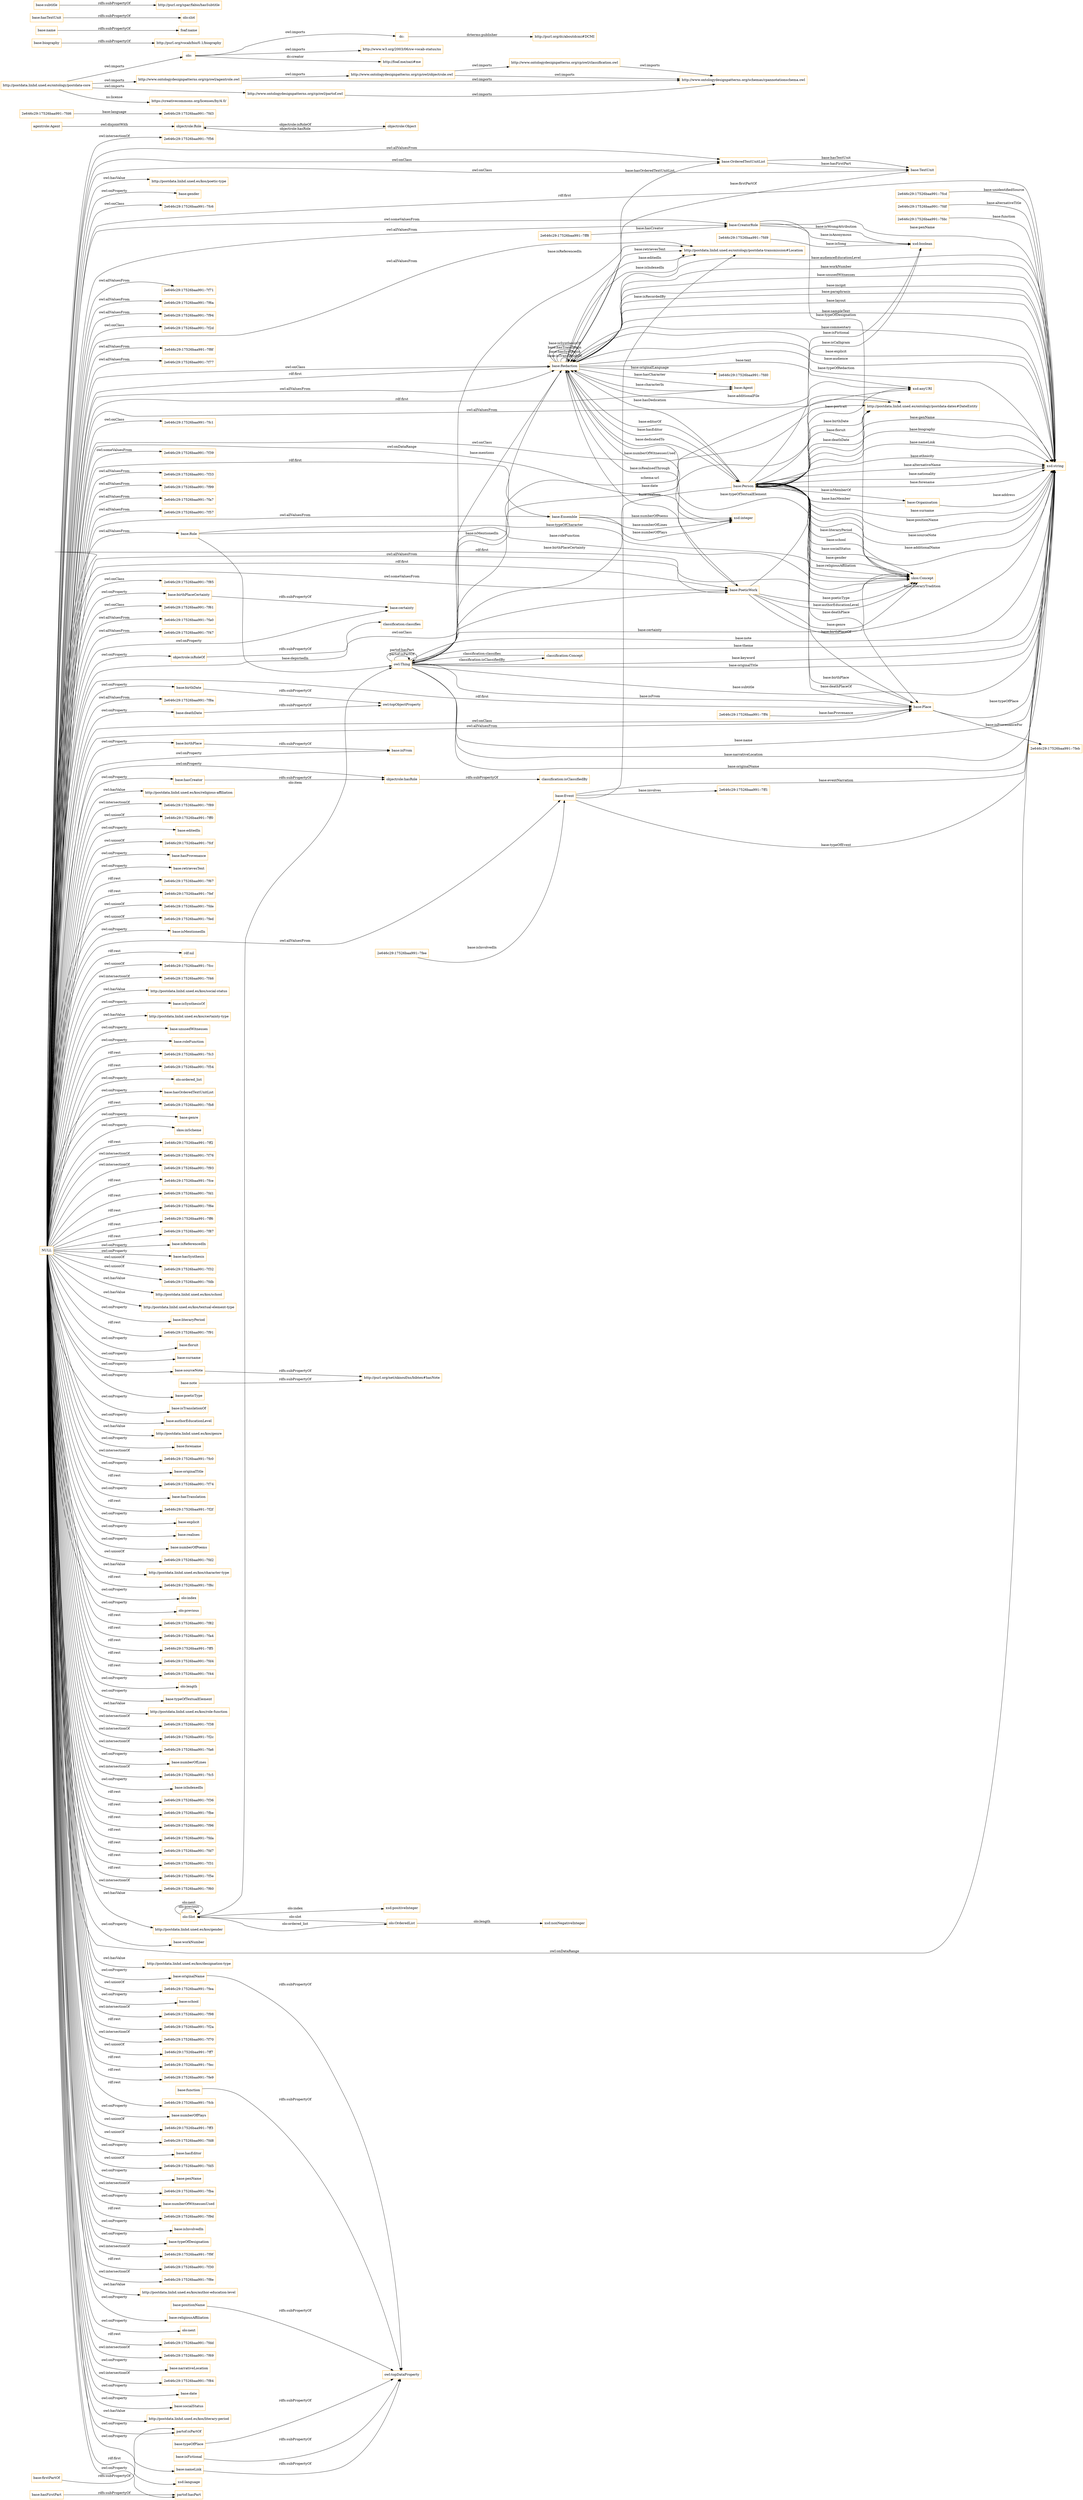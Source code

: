 digraph ar2dtool_diagram { 
rankdir=LR;
size="1501"
node [shape = rectangle, color="orange"]; "2e646c29:17526baa991:-7fc6" "base:Role" "base:OrderedTextUnitList" "2e646c29:17526baa991:-7f71" "2e646c29:17526baa991:-7feb" "2e646c29:17526baa991:-7ff1" "2e646c29:17526baa991:-7f6a" "2e646c29:17526baa991:-7f94" "agentrole:Agent" "2e646c29:17526baa991:-7f2d" "base:Agent" "2e646c29:17526baa991:-7f8f" "2e646c29:17526baa991:-7f77" "base:CreatorRole" "base:Person" "base:Organisation" "base:Redaction" "2e646c29:17526baa991:-7fc1" "2e646c29:17526baa991:-7fd9" "2e646c29:17526baa991:-7fcd" "base:Ensemble" "2e646c29:17526baa991:-7fdf" "2e646c29:17526baa991:-7f39" "base:TextUnit" "2e646c29:17526baa991:-7f33" "2e646c29:17526baa991:-7f99" "2e646c29:17526baa991:-7fa7" "2e646c29:17526baa991:-7f57" "skos:Concept" "http://postdata.linhd.uned.es/ontology/postdata-dates#DateEntity" "base:Place" "2e646c29:17526baa991:-7fdc" "2e646c29:17526baa991:-7f85" "base:Event" "2e646c29:17526baa991:-7f61" "2e646c29:17526baa991:-7fa0" "2e646c29:17526baa991:-7fd6" "2e646c29:17526baa991:-7f47" "http://postdata.linhd.uned.es/ontology/postdata-transmission#Location" "2e646c29:17526baa991:-7fee" "2e646c29:17526baa991:-7ff4" "2e646c29:17526baa991:-7ff8" "base:PoeticWork" "2e646c29:17526baa991:-7f8a" "owl:Thing" "objectrole:Role" "objectrole:Object" "olo:Slot" "olo:OrderedList" "classification:Concept" ; /*classes style*/
	"base:deathDate" -> "owl:topObjectProperty" [ label = "rdfs:subPropertyOf" ];
	"http://www.ontologydesignpatterns.org/cp/owl/objectrole.owl" -> "http://www.ontologydesignpatterns.org/cp/owl/classification.owl" [ label = "owl:imports" ];
	"http://www.ontologydesignpatterns.org/cp/owl/objectrole.owl" -> "http://www.ontologydesignpatterns.org/schemas/cpannotationschema.owl" [ label = "owl:imports" ];
	"http://www.ontologydesignpatterns.org/cp/owl/classification.owl" -> "http://www.ontologydesignpatterns.org/schemas/cpannotationschema.owl" [ label = "owl:imports" ];
	"base:firstPartOf" -> "partof:isPartOf" [ label = "rdfs:subPropertyOf" ];
	"agentrole:Agent" -> "objectrole:Role" [ label = "owl:disjointWith" ];
	"dc:" -> "http://purl.org/dc/aboutdcmi#DCMI" [ label = "dcterms:publisher" ];
	"olo:" -> "http://www.w3.org/2003/06/sw-vocab-status/ns" [ label = "owl:imports" ];
	"olo:" -> "dc:" [ label = "owl:imports" ];
	"olo:" -> "http://foaf.me/zazi#me" [ label = "dc:creator" ];
	"base:birthPlaceCertainty" -> "base:certainty" [ label = "rdfs:subPropertyOf" ];
	"base:biography" -> "http://purl.org/vocab/bio/0.1/biography" [ label = "rdfs:subPropertyOf" ];
	"objectrole:isRoleOf" -> "classification:classifies" [ label = "rdfs:subPropertyOf" ];
	"base:nameLink" -> "owl:topDataProperty" [ label = "rdfs:subPropertyOf" ];
	"base:sourceNote" -> "http://purl.org/net/nknouf/ns/bibtex#hasNote" [ label = "rdfs:subPropertyOf" ];
	"base:name" -> "foaf:name" [ label = "rdfs:subPropertyOf" ];
	"base:hasTextUnit" -> "olo:slot" [ label = "rdfs:subPropertyOf" ];
	"NULL" -> "base:birthPlace" [ label = "owl:onProperty" ];
	"NULL" -> "http://postdata.linhd.uned.es/kos/religious-affiliation" [ label = "owl:hasValue" ];
	"NULL" -> "base:PoeticWork" [ label = "owl:allValuesFrom" ];
	"NULL" -> "2e646c29:17526baa991:-7f89" [ label = "owl:intersectionOf" ];
	"NULL" -> "2e646c29:17526baa991:-7fc1" [ label = "owl:onClass" ];
	"NULL" -> "base:CreatorRole" [ label = "owl:someValuesFrom" ];
	"NULL" -> "2e646c29:17526baa991:-7ff0" [ label = "owl:unionOf" ];
	"NULL" -> "base:editedIn" [ label = "owl:onProperty" ];
	"NULL" -> "2e646c29:17526baa991:-7fcf" [ label = "owl:unionOf" ];
	"NULL" -> "base:Place" [ label = "rdf:first" ];
	"NULL" -> "base:hasProvenance" [ label = "owl:onProperty" ];
	"NULL" -> "base:retrievesText" [ label = "owl:onProperty" ];
	"NULL" -> "2e646c29:17526baa991:-7f71" [ label = "owl:allValuesFrom" ];
	"NULL" -> "2e646c29:17526baa991:-7f67" [ label = "rdf:rest" ];
	"NULL" -> "2e646c29:17526baa991:-7f8f" [ label = "owl:allValuesFrom" ];
	"NULL" -> "2e646c29:17526baa991:-7fef" [ label = "rdf:rest" ];
	"NULL" -> "2e646c29:17526baa991:-7fde" [ label = "owl:unionOf" ];
	"NULL" -> "2e646c29:17526baa991:-7fed" [ label = "owl:unionOf" ];
	"NULL" -> "2e646c29:17526baa991:-7fa0" [ label = "owl:allValuesFrom" ];
	"NULL" -> "base:PoeticWork" [ label = "rdf:first" ];
	"NULL" -> "base:isMentionedIn" [ label = "owl:onProperty" ];
	"NULL" -> "base:birthDate" [ label = "owl:onProperty" ];
	"NULL" -> "rdf:nil" [ label = "rdf:rest" ];
	"NULL" -> "2e646c29:17526baa991:-7f99" [ label = "owl:allValuesFrom" ];
	"NULL" -> "2e646c29:17526baa991:-7fcc" [ label = "owl:unionOf" ];
	"NULL" -> "2e646c29:17526baa991:-7f46" [ label = "owl:intersectionOf" ];
	"NULL" -> "2e646c29:17526baa991:-7f94" [ label = "owl:allValuesFrom" ];
	"NULL" -> "http://postdata.linhd.uned.es/kos/social-status" [ label = "owl:hasValue" ];
	"NULL" -> "base:isSynthesisOf" [ label = "owl:onProperty" ];
	"NULL" -> "base:birthPlaceCertainty" [ label = "owl:onProperty" ];
	"NULL" -> "2e646c29:17526baa991:-7f6a" [ label = "owl:allValuesFrom" ];
	"NULL" -> "http://postdata.linhd.uned.es/kos/certainty-type" [ label = "owl:hasValue" ];
	"NULL" -> "2e646c29:17526baa991:-7f47" [ label = "owl:allValuesFrom" ];
	"NULL" -> "base:unusedWitnesses" [ label = "owl:onProperty" ];
	"NULL" -> "objectrole:isRoleOf" [ label = "owl:onProperty" ];
	"NULL" -> "base:roleFunction" [ label = "owl:onProperty" ];
	"NULL" -> "2e646c29:17526baa991:-7fc3" [ label = "rdf:rest" ];
	"NULL" -> "2e646c29:17526baa991:-7f54" [ label = "rdf:rest" ];
	"NULL" -> "partof:isPartOf" [ label = "owl:onProperty" ];
	"NULL" -> "olo:ordered_list" [ label = "owl:onProperty" ];
	"NULL" -> "base:hasOrderedTextUnitList" [ label = "owl:onProperty" ];
	"NULL" -> "2e646c29:17526baa991:-7fb8" [ label = "rdf:rest" ];
	"NULL" -> "base:Role" [ label = "owl:allValuesFrom" ];
	"NULL" -> "base:genre" [ label = "owl:onProperty" ];
	"NULL" -> "skos:inScheme" [ label = "owl:onProperty" ];
	"NULL" -> "base:OrderedTextUnitList" [ label = "owl:allValuesFrom" ];
	"NULL" -> "base:CreatorRole" [ label = "owl:allValuesFrom" ];
	"NULL" -> "2e646c29:17526baa991:-7ff2" [ label = "rdf:rest" ];
	"NULL" -> "2e646c29:17526baa991:-7f76" [ label = "owl:intersectionOf" ];
	"NULL" -> "2e646c29:17526baa991:-7f93" [ label = "owl:intersectionOf" ];
	"NULL" -> "http://postdata.linhd.uned.es/ontology/postdata-dates#DateEntity" [ label = "owl:onClass" ];
	"NULL" -> "2e646c29:17526baa991:-7fce" [ label = "rdf:rest" ];
	"NULL" -> "2e646c29:17526baa991:-7fd1" [ label = "rdf:rest" ];
	"NULL" -> "base:Ensemble" [ label = "owl:allValuesFrom" ];
	"NULL" -> "2e646c29:17526baa991:-7f6e" [ label = "rdf:rest" ];
	"NULL" -> "2e646c29:17526baa991:-7ff6" [ label = "rdf:rest" ];
	"NULL" -> "2e646c29:17526baa991:-7f87" [ label = "rdf:rest" ];
	"NULL" -> "base:isReferencedIn" [ label = "owl:onProperty" ];
	"NULL" -> "base:hasSynthesis" [ label = "owl:onProperty" ];
	"NULL" -> "2e646c29:17526baa991:-7f32" [ label = "owl:unionOf" ];
	"NULL" -> "2e646c29:17526baa991:-7fdb" [ label = "owl:unionOf" ];
	"NULL" -> "base:Agent" [ label = "rdf:first" ];
	"NULL" -> "http://postdata.linhd.uned.es/kos/school" [ label = "owl:hasValue" ];
	"NULL" -> "skos:Concept" [ label = "rdf:first" ];
	"NULL" -> "http://postdata.linhd.uned.es/kos/textual-element-type" [ label = "owl:hasValue" ];
	"NULL" -> "base:literaryPeriod" [ label = "owl:onProperty" ];
	"NULL" -> "2e646c29:17526baa991:-7f91" [ label = "rdf:rest" ];
	"NULL" -> "base:floruit" [ label = "owl:onProperty" ];
	"NULL" -> "base:surname" [ label = "owl:onProperty" ];
	"NULL" -> "xsd:string" [ label = "owl:onDataRange" ];
	"NULL" -> "base:poeticType" [ label = "owl:onProperty" ];
	"NULL" -> "base:isTranslationOf" [ label = "owl:onProperty" ];
	"NULL" -> "base:authorEducationLevel" [ label = "owl:onProperty" ];
	"NULL" -> "http://postdata.linhd.uned.es/kos/genre" [ label = "owl:hasValue" ];
	"NULL" -> "base:forename" [ label = "owl:onProperty" ];
	"NULL" -> "2e646c29:17526baa991:-7fc0" [ label = "owl:intersectionOf" ];
	"NULL" -> "base:originalTitle" [ label = "owl:onProperty" ];
	"NULL" -> "2e646c29:17526baa991:-7f74" [ label = "rdf:rest" ];
	"NULL" -> "base:hasTranslation" [ label = "owl:onProperty" ];
	"NULL" -> "2e646c29:17526baa991:-7f2f" [ label = "rdf:rest" ];
	"NULL" -> "base:Redaction" [ label = "owl:allValuesFrom" ];
	"NULL" -> "base:explicit" [ label = "owl:onProperty" ];
	"NULL" -> "base:realises" [ label = "owl:onProperty" ];
	"NULL" -> "2e646c29:17526baa991:-7fa7" [ label = "owl:allValuesFrom" ];
	"NULL" -> "base:PoeticWork" [ label = "owl:someValuesFrom" ];
	"NULL" -> "base:numberOfPoems" [ label = "owl:onProperty" ];
	"NULL" -> "2e646c29:17526baa991:-7f85" [ label = "owl:onClass" ];
	"NULL" -> "2e646c29:17526baa991:-7fd2" [ label = "owl:unionOf" ];
	"NULL" -> "http://postdata.linhd.uned.es/kos/character-type" [ label = "owl:hasValue" ];
	"NULL" -> "2e646c29:17526baa991:-7f8c" [ label = "rdf:rest" ];
	"NULL" -> "olo:index" [ label = "owl:onProperty" ];
	"NULL" -> "olo:previous" [ label = "owl:onProperty" ];
	"NULL" -> "2e646c29:17526baa991:-7f82" [ label = "rdf:rest" ];
	"NULL" -> "2e646c29:17526baa991:-7fa4" [ label = "rdf:rest" ];
	"NULL" -> "2e646c29:17526baa991:-7ff5" [ label = "rdf:rest" ];
	"NULL" -> "2e646c29:17526baa991:-7fd4" [ label = "rdf:rest" ];
	"NULL" -> "2e646c29:17526baa991:-7f61" [ label = "owl:onClass" ];
	"NULL" -> "base:PoeticWork" [ label = "owl:onClass" ];
	"NULL" -> "2e646c29:17526baa991:-7f57" [ label = "owl:allValuesFrom" ];
	"NULL" -> "2e646c29:17526baa991:-7f44" [ label = "rdf:rest" ];
	"NULL" -> "xsd:string" [ label = "rdf:first" ];
	"NULL" -> "olo:length" [ label = "owl:onProperty" ];
	"NULL" -> "base:typeOfTextualElement" [ label = "owl:onProperty" ];
	"NULL" -> "http://postdata.linhd.uned.es/kos/role-function" [ label = "owl:hasValue" ];
	"NULL" -> "2e646c29:17526baa991:-7f38" [ label = "owl:intersectionOf" ];
	"NULL" -> "2e646c29:17526baa991:-7f2c" [ label = "owl:intersectionOf" ];
	"NULL" -> "2e646c29:17526baa991:-7fa6" [ label = "owl:intersectionOf" ];
	"NULL" -> "base:numberOfLines" [ label = "owl:onProperty" ];
	"NULL" -> "2e646c29:17526baa991:-7fc5" [ label = "owl:intersectionOf" ];
	"NULL" -> "base:isIndexedIn" [ label = "owl:onProperty" ];
	"NULL" -> "2e646c29:17526baa991:-7fc6" [ label = "owl:onClass" ];
	"NULL" -> "2e646c29:17526baa991:-7f36" [ label = "rdf:rest" ];
	"NULL" -> "2e646c29:17526baa991:-7fbe" [ label = "rdf:rest" ];
	"NULL" -> "2e646c29:17526baa991:-7f96" [ label = "rdf:rest" ];
	"NULL" -> "2e646c29:17526baa991:-7fda" [ label = "rdf:rest" ];
	"NULL" -> "2e646c29:17526baa991:-7fd7" [ label = "rdf:rest" ];
	"NULL" -> "2e646c29:17526baa991:-7f31" [ label = "rdf:rest" ];
	"NULL" -> "2e646c29:17526baa991:-7f33" [ label = "owl:allValuesFrom" ];
	"NULL" -> "2e646c29:17526baa991:-7f5e" [ label = "rdf:rest" ];
	"NULL" -> "2e646c29:17526baa991:-7f60" [ label = "owl:intersectionOf" ];
	"NULL" -> "http://postdata.linhd.uned.es/kos/gender" [ label = "owl:hasValue" ];
	"NULL" -> "base:workNumber" [ label = "owl:onProperty" ];
	"NULL" -> "base:hasCreator" [ label = "owl:onProperty" ];
	"NULL" -> "http://postdata.linhd.uned.es/kos/designation-type" [ label = "owl:hasValue" ];
	"NULL" -> "base:deathDate" [ label = "owl:onProperty" ];
	"NULL" -> "base:isFrom" [ label = "owl:onProperty" ];
	"NULL" -> "2e646c29:17526baa991:-7fea" [ label = "owl:unionOf" ];
	"NULL" -> "base:Redaction" [ label = "owl:onClass" ];
	"NULL" -> "base:school" [ label = "owl:onProperty" ];
	"NULL" -> "2e646c29:17526baa991:-7f8a" [ label = "owl:allValuesFrom" ];
	"NULL" -> "xsd:integer" [ label = "owl:onDataRange" ];
	"NULL" -> "2e646c29:17526baa991:-7f98" [ label = "owl:intersectionOf" ];
	"NULL" -> "2e646c29:17526baa991:-7f2a" [ label = "rdf:rest" ];
	"NULL" -> "2e646c29:17526baa991:-7f70" [ label = "owl:intersectionOf" ];
	"NULL" -> "2e646c29:17526baa991:-7ff7" [ label = "owl:unionOf" ];
	"NULL" -> "2e646c29:17526baa991:-7fec" [ label = "rdf:rest" ];
	"NULL" -> "2e646c29:17526baa991:-7fe9" [ label = "rdf:rest" ];
	"NULL" -> "2e646c29:17526baa991:-7fcb" [ label = "rdf:rest" ];
	"NULL" -> "objectrole:hasRole" [ label = "owl:onProperty" ];
	"NULL" -> "2e646c29:17526baa991:-7f39" [ label = "owl:someValuesFrom" ];
	"NULL" -> "partof:hasPart" [ label = "owl:onProperty" ];
	"NULL" -> "base:Place" [ label = "owl:onClass" ];
	"NULL" -> "base:numberOfPlays" [ label = "owl:onProperty" ];
	"NULL" -> "2e646c29:17526baa991:-7ff3" [ label = "owl:unionOf" ];
	"NULL" -> "2e646c29:17526baa991:-7fd8" [ label = "owl:unionOf" ];
	"NULL" -> "base:hasEditor" [ label = "owl:onProperty" ];
	"NULL" -> "base:nameLink" [ label = "owl:onProperty" ];
	"NULL" -> "base:Ensemble" [ label = "rdf:first" ];
	"NULL" -> "2e646c29:17526baa991:-7fd5" [ label = "owl:unionOf" ];
	"NULL" -> "base:penName" [ label = "owl:onProperty" ];
	"NULL" -> "2e646c29:17526baa991:-7fba" [ label = "owl:intersectionOf" ];
	"NULL" -> "base:numberOfWitnessesUsed" [ label = "owl:onProperty" ];
	"NULL" -> "2e646c29:17526baa991:-7f9d" [ label = "rdf:rest" ];
	"NULL" -> "base:isInvolvedIn" [ label = "owl:onProperty" ];
	"NULL" -> "base:typeOfDesignation" [ label = "owl:onProperty" ];
	"NULL" -> "2e646c29:17526baa991:-7f9f" [ label = "owl:intersectionOf" ];
	"NULL" -> "http://postdata.linhd.uned.es/ontology/postdata-transmission#Location" [ label = "owl:allValuesFrom" ];
	"NULL" -> "base:Redaction" [ label = "rdf:first" ];
	"NULL" -> "2e646c29:17526baa991:-7f2d" [ label = "owl:onClass" ];
	"NULL" -> "2e646c29:17526baa991:-7f30" [ label = "rdf:rest" ];
	"NULL" -> "2e646c29:17526baa991:-7f8e" [ label = "owl:intersectionOf" ];
	"NULL" -> "http://postdata.linhd.uned.es/kos/author-education-level" [ label = "owl:hasValue" ];
	"NULL" -> "base:originalName" [ label = "owl:onProperty" ];
	"NULL" -> "base:religiousAffiliation" [ label = "owl:onProperty" ];
	"NULL" -> "olo:next" [ label = "owl:onProperty" ];
	"NULL" -> "base:sourceNote" [ label = "owl:onProperty" ];
	"NULL" -> "2e646c29:17526baa991:-7fdd" [ label = "rdf:rest" ];
	"NULL" -> "2e646c29:17526baa991:-7f69" [ label = "owl:intersectionOf" ];
	"NULL" -> "base:narrativeLocation" [ label = "owl:onProperty" ];
	"NULL" -> "2e646c29:17526baa991:-7f77" [ label = "owl:allValuesFrom" ];
	"NULL" -> "2e646c29:17526baa991:-7f84" [ label = "owl:intersectionOf" ];
	"NULL" -> "base:certainty" [ label = "owl:onProperty" ];
	"NULL" -> "base:date" [ label = "owl:onProperty" ];
	"NULL" -> "base:TextUnit" [ label = "owl:onClass" ];
	"NULL" -> "base:Place" [ label = "owl:allValuesFrom" ];
	"NULL" -> "base:socialStatus" [ label = "owl:onProperty" ];
	"NULL" -> "http://postdata.linhd.uned.es/kos/literary-period" [ label = "owl:hasValue" ];
	"NULL" -> "http://postdata.linhd.uned.es/ontology/postdata-dates#DateEntity" [ label = "owl:allValuesFrom" ];
	"NULL" -> "xsd:language" [ label = "rdf:first" ];
	"NULL" -> "2e646c29:17526baa991:-7f56" [ label = "owl:intersectionOf" ];
	"NULL" -> "http://postdata.linhd.uned.es/kos/poetic-type" [ label = "owl:hasValue" ];
	"NULL" -> "base:gender" [ label = "owl:onProperty" ];
	"NULL" -> "base:OrderedTextUnitList" [ label = "owl:onClass" ];
	"NULL" -> "base:Event" [ label = "owl:allValuesFrom" ];
	"base:hasFirstPart" -> "partof:hasPart" [ label = "rdfs:subPropertyOf" ];
	"base:hasCreator" -> "objectrole:hasRole" [ label = "rdfs:subPropertyOf" ];
	"base:birthPlace" -> "base:isFrom" [ label = "rdfs:subPropertyOf" ];
	"http://www.ontologydesignpatterns.org/cp/owl/agentrole.owl" -> "http://www.ontologydesignpatterns.org/cp/owl/objectrole.owl" [ label = "owl:imports" ];
	"http://www.ontologydesignpatterns.org/cp/owl/agentrole.owl" -> "http://www.ontologydesignpatterns.org/schemas/cpannotationschema.owl" [ label = "owl:imports" ];
	"base:isFictional" -> "owl:topDataProperty" [ label = "rdfs:subPropertyOf" ];
	"base:subtitle" -> "http://purl.org/spar/fabio/hasSubtitle" [ label = "rdfs:subPropertyOf" ];
	"base:function" -> "owl:topDataProperty" [ label = "rdfs:subPropertyOf" ];
	"base:originalName" -> "owl:topDataProperty" [ label = "rdfs:subPropertyOf" ];
	"http://www.ontologydesignpatterns.org/cp/owl/partof.owl" -> "http://www.ontologydesignpatterns.org/schemas/cpannotationschema.owl" [ label = "owl:imports" ];
	"http://postdata.linhd.uned.es/ontology/postdata-core" -> "https://creativecommons.org/licenses/by/4.0/" [ label = "ns:license" ];
	"http://postdata.linhd.uned.es/ontology/postdata-core" -> "http://www.ontologydesignpatterns.org/cp/owl/partof.owl" [ label = "owl:imports" ];
	"http://postdata.linhd.uned.es/ontology/postdata-core" -> "http://www.ontologydesignpatterns.org/cp/owl/agentrole.owl" [ label = "owl:imports" ];
	"http://postdata.linhd.uned.es/ontology/postdata-core" -> "olo:" [ label = "owl:imports" ];
	"base:note" -> "http://purl.org/net/nknouf/ns/bibtex#hasNote" [ label = "rdfs:subPropertyOf" ];
	"base:birthDate" -> "owl:topObjectProperty" [ label = "rdfs:subPropertyOf" ];
	"base:positionName" -> "owl:topDataProperty" [ label = "rdfs:subPropertyOf" ];
	"objectrole:hasRole" -> "classification:isClassifiedBy" [ label = "rdfs:subPropertyOf" ];
	"base:typeOfPlace" -> "owl:topDataProperty" [ label = "rdfs:subPropertyOf" ];
	"base:Redaction" -> "owl:Thing" [ label = "base:mentions" ];
	"base:Person" -> "xsd:boolean" [ label = "base:isFictional" ];
	"owl:Thing" -> "xsd:string" [ label = "base:narrativeLocation" ];
	"base:CreatorRole" -> "xsd:string" [ label = "base:penName" ];
	"base:Person" -> "base:Place" [ label = "base:deathPlace" ];
	"base:Ensemble" -> "xsd:integer" [ label = "base:numberOfLines" ];
	"base:Redaction" -> "xsd:string" [ label = "base:audienceEducationLevel" ];
	"base:Event" -> "xsd:string" [ label = "base:eventNarration" ];
	"base:Redaction" -> "xsd:string" [ label = "base:workNumber" ];
	"owl:Thing" -> "xsd:string" [ label = "base:originalName" ];
	"base:OrderedTextUnitList" -> "base:TextUnit" [ label = "base:hasTextUnit" ];
	"base:Redaction" -> "base:Person" [ label = "base:hasEditor" ];
	"olo:Slot" -> "olo:Slot" [ label = "olo:previous" ];
	"base:Redaction" -> "xsd:string" [ label = "base:unusedWitnesses" ];
	"base:Place" -> "base:Person" [ label = "base:deathPlaceOf" ];
	"base:Person" -> "http://postdata.linhd.uned.es/ontology/postdata-dates#DateEntity" [ label = "base:floruit" ];
	"base:Person" -> "xsd:string" [ label = "base:surname" ];
	"base:Person" -> "xsd:string" [ label = "base:positionName" ];
	"classification:Concept" -> "owl:Thing" [ label = "classification:classifies" ];
	"2e646c29:17526baa991:-7ff8" -> "base:CreatorRole" [ label = "base:hasCreator" ];
	"base:Redaction" -> "xsd:string" [ label = "base:paraphrasis" ];
	"base:Person" -> "base:Redaction" [ label = "base:hasDedication" ];
	"base:Event" -> "xsd:string" [ label = "base:typeOfEvent" ];
	"base:Person" -> "http://postdata.linhd.uned.es/ontology/postdata-dates#DateEntity" [ label = "base:deathDate" ];
	"base:Person" -> "base:Place" [ label = "base:birthPlace" ];
	"base:Event" -> "http://postdata.linhd.uned.es/ontology/postdata-transmission#Location" [ label = "base:isRecordedBy" ];
	"base:CreatorRole" -> "xsd:boolean" [ label = "base:isAnonymous" ];
	"base:Redaction" -> "base:Agent" [ label = "base:hasCharacter" ];
	"base:Redaction" -> "xsd:anyURI" [ label = "base:text" ];
	"base:Redaction" -> "xsd:anyURI" [ label = "base:additionalFile" ];
	"base:Person" -> "base:Organisation" [ label = "base:isMemberOf" ];
	"base:Redaction" -> "xsd:string" [ label = "base:layout" ];
	"base:PoeticWork" -> "xsd:boolean" [ label = "base:isCalligram" ];
	"olo:Slot" -> "olo:OrderedList" [ label = "olo:ordered_list" ];
	"base:Redaction" -> "http://postdata.linhd.uned.es/ontology/postdata-transmission#Location" [ label = "base:editedIn" ];
	"base:Redaction" -> "skos:Concept" [ label = "base:typeOfTextualElement" ];
	"olo:OrderedList" -> "xsd:nonNegativeInteger" [ label = "olo:length" ];
	"2e646c29:17526baa991:-7fee" -> "base:Event" [ label = "base:isInvolvedIn" ];
	"base:PoeticWork" -> "base:Redaction" [ label = "base:isRealisedThrough" ];
	"base:Redaction" -> "base:PoeticWork" [ label = "base:realises" ];
	"base:Person" -> "skos:Concept" [ label = "base:religiousAffiliation" ];
	"base:Person" -> "xsd:string" [ label = "base:sourceNote" ];
	"base:Redaction" -> "xsd:string" [ label = "base:sampleText" ];
	"base:Redaction" -> "xsd:string" [ label = "base:incipit" ];
	"base:Person" -> "http://postdata.linhd.uned.es/ontology/postdata-dates#DateEntity" [ label = "base:birthDate" ];
	"base:Person" -> "owl:Thing" [ label = "base:birthPlaceCertainty" ];
	"base:Person" -> "skos:Concept" [ label = "base:literaryPeriod" ];
	"base:Person" -> "xsd:string" [ label = "base:additionalName" ];
	"base:Person" -> "xsd:string" [ label = "base:genName" ];
	"base:Person" -> "base:Redaction" [ label = "base:editorOf" ];
	"base:CreatorRole" -> "skos:Concept" [ label = "base:typeOfDesignation" ];
	"base:Person" -> "xsd:string" [ label = "base:biography" ];
	"base:Redaction" -> "base:Redaction" [ label = "base:isTranslationOf" ];
	"owl:Thing" -> "skos:Concept" [ label = "base:certainty" ];
	"base:Redaction" -> "base:Redaction" [ label = "base:hasSynthesis" ];
	"olo:OrderedList" -> "olo:Slot" [ label = "olo:slot" ];
	"base:Person" -> "skos:Concept" [ label = "base:school" ];
	"olo:Slot" -> "olo:Slot" [ label = "olo:next" ];
	"owl:Thing" -> "xsd:anyURI" [ label = "schema:url" ];
	"owl:Thing" -> "http://postdata.linhd.uned.es/ontology/postdata-transmission#Location" [ label = "base:isReferencedIn" ];
	"base:PoeticWork" -> "xsd:string" [ label = "base:literaryTradition" ];
	"owl:Thing" -> "xsd:string" [ label = "base:note" ];
	"2e646c29:17526baa991:-7fcd" -> "xsd:string" [ label = "base:unidentifiedSource" ];
	"owl:Thing" -> "xsd:string" [ label = "base:theme" ];
	"base:Event" -> "2e646c29:17526baa991:-7ff1" [ label = "base:involves" ];
	"base:Role" -> "skos:Concept" [ label = "base:roleFunction" ];
	"base:PoeticWork" -> "skos:Concept" [ label = "base:poeticType" ];
	"olo:Slot" -> "owl:Thing" [ label = "olo:item" ];
	"base:Place" -> "xsd:string" [ label = "base:typeOfPlace" ];
	"2e646c29:17526baa991:-7fd9" -> "xsd:boolean" [ label = "base:isSong" ];
	"base:Person" -> "xsd:string" [ label = "base:nameLink" ];
	"base:Ensemble" -> "xsd:integer" [ label = "base:numberOfPlays" ];
	"base:Place" -> "base:Person" [ label = "base:birthPlaceOf" ];
	"base:Redaction" -> "http://postdata.linhd.uned.es/ontology/postdata-transmission#Location" [ label = "base:isIndexedIn" ];
	"base:Person" -> "xsd:string" [ label = "base:ethnicity" ];
	"owl:Thing" -> "xsd:string" [ label = "base:keyword" ];
	"base:Redaction" -> "xsd:string" [ label = "base:commentary" ];
	"base:Redaction" -> "base:OrderedTextUnitList" [ label = "base:hasOrderedTextUnitList" ];
	"owl:Thing" -> "xsd:string" [ label = "base:originalTitle" ];
	"base:Person" -> "skos:Concept" [ label = "base:socialStatus" ];
	"owl:Thing" -> "classification:Concept" [ label = "classification:isClassifiedBy" ];
	"owl:Thing" -> "owl:Thing" [ label = "partof:isPartOf" ];
	"olo:Slot" -> "xsd:positiveInteger" [ label = "olo:index" ];
	"2e646c29:17526baa991:-7fdc" -> "xsd:string" [ label = "base:function" ];
	"base:PoeticWork" -> "skos:Concept" [ label = "base:authorEducationLevel" ];
	"owl:Thing" -> "base:Place" [ label = "base:isFrom" ];
	"base:Redaction" -> "base:Redaction" [ label = "base:hasTranslation" ];
	"base:CreatorRole" -> "xsd:boolean" [ label = "base:isWrongAttribution" ];
	"owl:Thing" -> "http://postdata.linhd.uned.es/ontology/postdata-dates#DateEntity" [ label = "base:date" ];
	"base:TextUnit" -> "base:Redaction" [ label = "base:firstPartOf" ];
	"base:Person" -> "xsd:string" [ label = "base:alternativeName" ];
	"objectrole:Object" -> "objectrole:Role" [ label = "objectrole:hasRole" ];
	"2e646c29:17526baa991:-7ff4" -> "base:Place" [ label = "base:hasProvenance" ];
	"base:Person" -> "xsd:string" [ label = "base:nationality" ];
	"owl:Thing" -> "base:Redaction" [ label = "base:isMentionedIn" ];
	"base:OrderedTextUnitList" -> "base:TextUnit" [ label = "base:hasFirstPart" ];
	"base:Person" -> "xsd:anyURI" [ label = "base:portrait" ];
	"2e646c29:17526baa991:-7fdf" -> "xsd:string" [ label = "base:alternativeTitle" ];
	"base:Organisation" -> "xsd:string" [ label = "base:address" ];
	"base:Role" -> "skos:Concept" [ label = "base:typeOfCharacter" ];
	"base:Organisation" -> "base:Person" [ label = "base:hasMember" ];
	"base:Place" -> "2e646c29:17526baa991:-7feb" [ label = "base:isProvenanceFor" ];
	"base:Redaction" -> "xsd:string" [ label = "base:explicit" ];
	"owl:Thing" -> "xsd:string" [ label = "base:subtitle" ];
	"base:Redaction" -> "http://postdata.linhd.uned.es/ontology/postdata-transmission#Location" [ label = "base:retrievesText" ];
	"base:Person" -> "skos:Concept" [ label = "base:gender" ];
	"base:PoeticWork" -> "skos:Concept" [ label = "base:genre" ];
	"owl:Thing" -> "xsd:string" [ label = "base:name" ];
	"base:Redaction" -> "base:Person" [ label = "base:dedicatedTo" ];
	"base:Person" -> "xsd:string" [ label = "base:forename" ];
	"base:Redaction" -> "xsd:string" [ label = "base:audience" ];
	"base:Ensemble" -> "xsd:integer" [ label = "base:numberOfPoems" ];
	"base:Redaction" -> "xsd:string" [ label = "base:typeOfRedaction" ];
	"base:Redaction" -> "xsd:integer" [ label = "base:numberOfWitnessesUsed" ];
	"base:Redaction" -> "2e646c29:17526baa991:-7fd0" [ label = "base:originalLanguage" ];
	"owl:Thing" -> "owl:Thing" [ label = "partof:hasPart" ];
	"base:Role" -> "owl:Thing" [ label = "base:depictedIn" ];
	"base:Agent" -> "base:Redaction" [ label = "base:characterIn" ];
	"2e646c29:17526baa991:-7fd6" -> "2e646c29:17526baa991:-7fd3" [ label = "base:language" ];
	"objectrole:Role" -> "objectrole:Object" [ label = "objectrole:isRoleOf" ];
	"base:Redaction" -> "base:Redaction" [ label = "base:isSynthesisOf" ];

}
